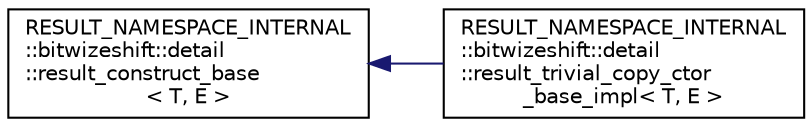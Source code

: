 digraph "Graphical Class Hierarchy"
{
 // LATEX_PDF_SIZE
  edge [fontname="Helvetica",fontsize="10",labelfontname="Helvetica",labelfontsize="10"];
  node [fontname="Helvetica",fontsize="10",shape=record];
  rankdir="LR";
  Node0 [label="RESULT_NAMESPACE_INTERNAL\l::bitwizeshift::detail\l::result_construct_base\l\< T, E \>",height=0.2,width=0.4,color="black", fillcolor="white", style="filled",URL="$da/d58/structRESULT__NAMESPACE__INTERNAL_1_1bitwizeshift_1_1detail_1_1result__construct__base.html",tooltip="Base class of assignment to enable construction and assignment."];
  Node0 -> Node1 [dir="back",color="midnightblue",fontsize="10",style="solid",fontname="Helvetica"];
  Node1 [label="RESULT_NAMESPACE_INTERNAL\l::bitwizeshift::detail\l::result_trivial_copy_ctor\l_base_impl\< T, E \>",height=0.2,width=0.4,color="black", fillcolor="white", style="filled",URL="$d1/dbd/structRESULT__NAMESPACE__INTERNAL_1_1bitwizeshift_1_1detail_1_1result__trivial__copy__ctor__base__impl.html",tooltip=" "];
}
